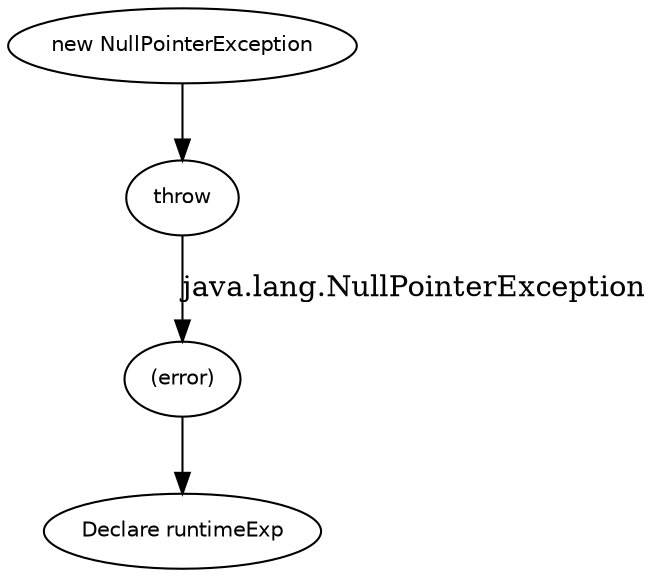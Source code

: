 digraph runtimeExp {
  4 [
    label = "new NullPointerException",
    fontname = Helvetica,
    fontsize = 10
  ];
  3 [
    label = throw,
    fontname = Helvetica,
    fontsize = 10
  ];
  1 [
    label = "(error)",
    fontname = Helvetica,
    fontsize = 10
  ];
  0 [
    label = "Declare runtimeExp",
    fontname = Helvetica,
    fontsize = 10
  ];
  4 -> 3 [
    label = ""
  ];
  3 -> 1 [
    label = "java.lang.NullPointerException"
  ];
  1 -> 0 [
    label = ""
  ];
}
